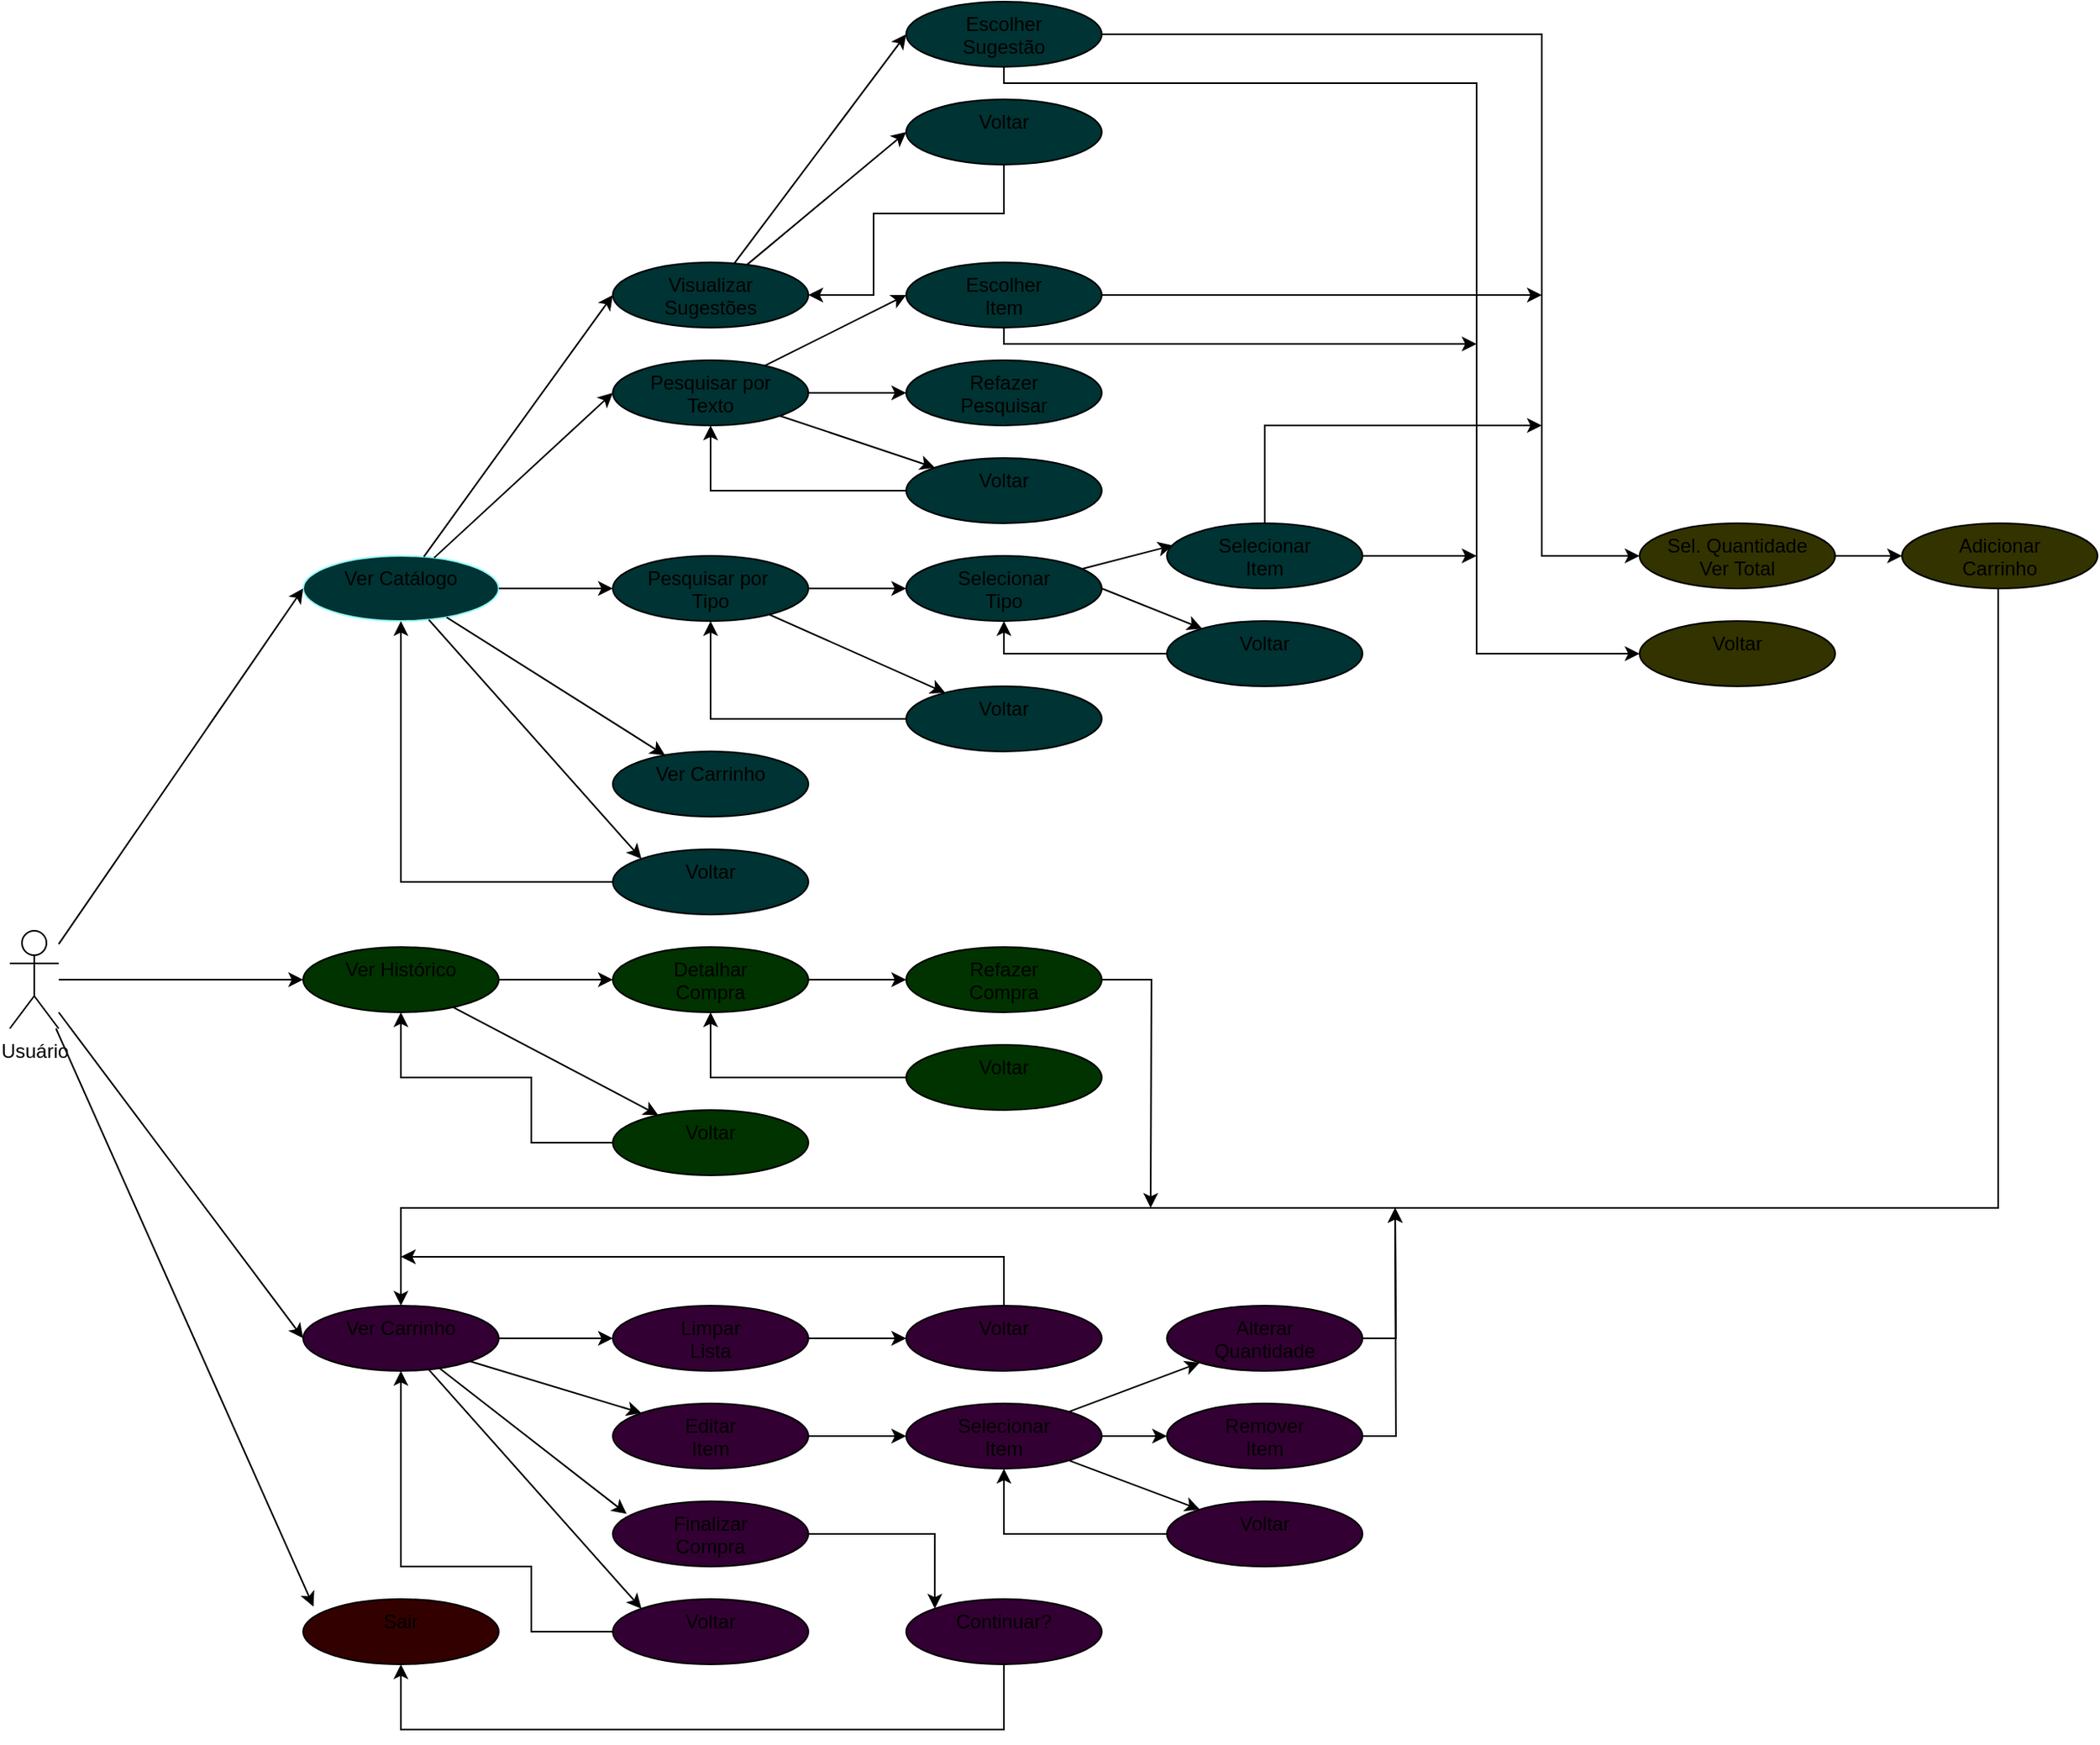 <mxfile version="21.3.5" type="device">
  <diagram name="Página-1" id="J4K7iichQjgb96UlARjg">
    <mxGraphModel dx="1766" dy="773" grid="1" gridSize="10" guides="1" tooltips="1" connect="1" arrows="1" fold="1" page="1" pageScale="1" pageWidth="827" pageHeight="1169" math="0" shadow="0">
      <root>
        <mxCell id="0" />
        <mxCell id="1" parent="0" />
        <mxCell id="LOVSOSI9yWZroj-ZfK8c-1" value="Usuário" style="shape=umlActor;verticalLabelPosition=bottom;verticalAlign=top;html=1;outlineConnect=0;" vertex="1" parent="1">
          <mxGeometry x="40" y="630" width="30" height="60" as="geometry" />
        </mxCell>
        <mxCell id="LOVSOSI9yWZroj-ZfK8c-4" value="Ver Catálogo" style="ellipse;whiteSpace=wrap;html=1;verticalAlign=top;align=center;strokeColor=#99FFFF;fillColor=#003333;" vertex="1" parent="1">
          <mxGeometry x="220" y="400" width="120" height="40" as="geometry" />
        </mxCell>
        <mxCell id="LOVSOSI9yWZroj-ZfK8c-57" value="" style="edgeStyle=orthogonalEdgeStyle;rounded=0;orthogonalLoop=1;jettySize=auto;html=1;fillColor=#003300;" edge="1" parent="1" source="LOVSOSI9yWZroj-ZfK8c-6" target="LOVSOSI9yWZroj-ZfK8c-55">
          <mxGeometry relative="1" as="geometry" />
        </mxCell>
        <mxCell id="LOVSOSI9yWZroj-ZfK8c-6" value="Ver Histórico" style="ellipse;whiteSpace=wrap;html=1;verticalAlign=top;align=center;fillColor=#003300;" vertex="1" parent="1">
          <mxGeometry x="220" y="640" width="120" height="40" as="geometry" />
        </mxCell>
        <mxCell id="LOVSOSI9yWZroj-ZfK8c-7" value="Ver Carrinho" style="ellipse;whiteSpace=wrap;html=1;verticalAlign=top;align=center;fillColor=#330033;" vertex="1" parent="1">
          <mxGeometry x="220" y="860" width="120" height="40" as="geometry" />
        </mxCell>
        <mxCell id="LOVSOSI9yWZroj-ZfK8c-8" value="Sair" style="ellipse;whiteSpace=wrap;html=1;verticalAlign=top;align=center;fillColor=#330000;" vertex="1" parent="1">
          <mxGeometry x="220" y="1040" width="120" height="40" as="geometry" />
        </mxCell>
        <mxCell id="LOVSOSI9yWZroj-ZfK8c-10" value="" style="endArrow=classic;html=1;rounded=0;entryX=0;entryY=0.5;entryDx=0;entryDy=0;" edge="1" parent="1" source="LOVSOSI9yWZroj-ZfK8c-1" target="LOVSOSI9yWZroj-ZfK8c-4">
          <mxGeometry width="50" height="50" relative="1" as="geometry">
            <mxPoint x="370" y="800" as="sourcePoint" />
            <mxPoint x="420" y="750" as="targetPoint" />
          </mxGeometry>
        </mxCell>
        <mxCell id="LOVSOSI9yWZroj-ZfK8c-11" value="" style="endArrow=classic;html=1;rounded=0;entryX=0;entryY=0.5;entryDx=0;entryDy=0;" edge="1" parent="1" source="LOVSOSI9yWZroj-ZfK8c-1" target="LOVSOSI9yWZroj-ZfK8c-6">
          <mxGeometry width="50" height="50" relative="1" as="geometry">
            <mxPoint x="170" y="654" as="sourcePoint" />
            <mxPoint x="230" y="590" as="targetPoint" />
          </mxGeometry>
        </mxCell>
        <mxCell id="LOVSOSI9yWZroj-ZfK8c-12" value="" style="endArrow=classic;html=1;rounded=0;entryX=0;entryY=0.5;entryDx=0;entryDy=0;" edge="1" parent="1" source="LOVSOSI9yWZroj-ZfK8c-1" target="LOVSOSI9yWZroj-ZfK8c-7">
          <mxGeometry width="50" height="50" relative="1" as="geometry">
            <mxPoint x="170" y="666" as="sourcePoint" />
            <mxPoint x="230" y="650" as="targetPoint" />
          </mxGeometry>
        </mxCell>
        <mxCell id="LOVSOSI9yWZroj-ZfK8c-13" value="" style="endArrow=classic;html=1;rounded=0;entryX=0.053;entryY=0.115;entryDx=0;entryDy=0;entryPerimeter=0;" edge="1" parent="1" source="LOVSOSI9yWZroj-ZfK8c-1" target="LOVSOSI9yWZroj-ZfK8c-8">
          <mxGeometry width="50" height="50" relative="1" as="geometry">
            <mxPoint x="170" y="678" as="sourcePoint" />
            <mxPoint x="230" y="710" as="targetPoint" />
          </mxGeometry>
        </mxCell>
        <mxCell id="LOVSOSI9yWZroj-ZfK8c-14" value="Visualizar&lt;br&gt;Sugestões" style="ellipse;whiteSpace=wrap;html=1;verticalAlign=top;align=center;fillColor=#003333;" vertex="1" parent="1">
          <mxGeometry x="410" y="220" width="120" height="40" as="geometry" />
        </mxCell>
        <mxCell id="LOVSOSI9yWZroj-ZfK8c-15" value="Pesquisar por&lt;br&gt;Texto" style="ellipse;whiteSpace=wrap;html=1;verticalAlign=top;align=center;fillColor=#003333;" vertex="1" parent="1">
          <mxGeometry x="410" y="280" width="120" height="40" as="geometry" />
        </mxCell>
        <mxCell id="LOVSOSI9yWZroj-ZfK8c-16" value="Pesquisar por&amp;nbsp;&lt;br&gt;Tipo" style="ellipse;whiteSpace=wrap;html=1;verticalAlign=top;align=center;fillColor=#003333;" vertex="1" parent="1">
          <mxGeometry x="410" y="400" width="120" height="40" as="geometry" />
        </mxCell>
        <mxCell id="LOVSOSI9yWZroj-ZfK8c-17" value="Ver Carrinho" style="ellipse;whiteSpace=wrap;html=1;verticalAlign=top;align=center;fillColor=#003333;" vertex="1" parent="1">
          <mxGeometry x="410" y="520" width="120" height="40" as="geometry" />
        </mxCell>
        <mxCell id="LOVSOSI9yWZroj-ZfK8c-42" style="edgeStyle=orthogonalEdgeStyle;rounded=0;orthogonalLoop=1;jettySize=auto;html=1;entryX=0.5;entryY=1;entryDx=0;entryDy=0;" edge="1" parent="1" source="LOVSOSI9yWZroj-ZfK8c-19" target="LOVSOSI9yWZroj-ZfK8c-4">
          <mxGeometry relative="1" as="geometry">
            <Array as="points">
              <mxPoint x="280" y="600" />
            </Array>
          </mxGeometry>
        </mxCell>
        <mxCell id="LOVSOSI9yWZroj-ZfK8c-19" value="Voltar" style="ellipse;whiteSpace=wrap;html=1;verticalAlign=top;align=center;fillColor=#003333;" vertex="1" parent="1">
          <mxGeometry x="410" y="580" width="120" height="40" as="geometry" />
        </mxCell>
        <mxCell id="LOVSOSI9yWZroj-ZfK8c-66" style="edgeStyle=orthogonalEdgeStyle;rounded=0;orthogonalLoop=1;jettySize=auto;html=1;" edge="1" parent="1" source="LOVSOSI9yWZroj-ZfK8c-20" target="LOVSOSI9yWZroj-ZfK8c-70">
          <mxGeometry relative="1" as="geometry">
            <Array as="points">
              <mxPoint x="980" y="80" />
              <mxPoint x="980" y="400" />
            </Array>
          </mxGeometry>
        </mxCell>
        <mxCell id="LOVSOSI9yWZroj-ZfK8c-74" style="edgeStyle=orthogonalEdgeStyle;rounded=0;orthogonalLoop=1;jettySize=auto;html=1;entryX=0;entryY=0.5;entryDx=0;entryDy=0;" edge="1" parent="1" source="LOVSOSI9yWZroj-ZfK8c-20" target="LOVSOSI9yWZroj-ZfK8c-71">
          <mxGeometry relative="1" as="geometry">
            <Array as="points">
              <mxPoint x="650" y="110" />
              <mxPoint x="940" y="110" />
              <mxPoint x="940" y="460" />
            </Array>
          </mxGeometry>
        </mxCell>
        <mxCell id="LOVSOSI9yWZroj-ZfK8c-20" value="Escolher&lt;br&gt;Sugestão" style="ellipse;whiteSpace=wrap;html=1;verticalAlign=top;align=center;fillColor=#003333;" vertex="1" parent="1">
          <mxGeometry x="590" y="60" width="120" height="40" as="geometry" />
        </mxCell>
        <mxCell id="LOVSOSI9yWZroj-ZfK8c-54" style="edgeStyle=orthogonalEdgeStyle;rounded=0;orthogonalLoop=1;jettySize=auto;html=1;fillColor=#003333;" edge="1" parent="1" source="LOVSOSI9yWZroj-ZfK8c-21" target="LOVSOSI9yWZroj-ZfK8c-14">
          <mxGeometry relative="1" as="geometry">
            <Array as="points">
              <mxPoint x="650" y="190" />
              <mxPoint x="570" y="190" />
              <mxPoint x="570" y="240" />
            </Array>
          </mxGeometry>
        </mxCell>
        <mxCell id="LOVSOSI9yWZroj-ZfK8c-21" value="Voltar" style="ellipse;whiteSpace=wrap;html=1;verticalAlign=top;align=center;fillColor=#003333;" vertex="1" parent="1">
          <mxGeometry x="590" y="120" width="120" height="40" as="geometry" />
        </mxCell>
        <mxCell id="LOVSOSI9yWZroj-ZfK8c-67" style="edgeStyle=orthogonalEdgeStyle;rounded=0;orthogonalLoop=1;jettySize=auto;html=1;" edge="1" parent="1" source="LOVSOSI9yWZroj-ZfK8c-22">
          <mxGeometry relative="1" as="geometry">
            <mxPoint x="980" y="240" as="targetPoint" />
            <Array as="points">
              <mxPoint x="980" y="240" />
            </Array>
          </mxGeometry>
        </mxCell>
        <mxCell id="LOVSOSI9yWZroj-ZfK8c-75" style="edgeStyle=orthogonalEdgeStyle;rounded=0;orthogonalLoop=1;jettySize=auto;html=1;" edge="1" parent="1" source="LOVSOSI9yWZroj-ZfK8c-22">
          <mxGeometry relative="1" as="geometry">
            <mxPoint x="940" y="270" as="targetPoint" />
            <Array as="points">
              <mxPoint x="650" y="270" />
              <mxPoint x="940" y="270" />
            </Array>
          </mxGeometry>
        </mxCell>
        <mxCell id="LOVSOSI9yWZroj-ZfK8c-22" value="Escolher&lt;br&gt;Item" style="ellipse;whiteSpace=wrap;html=1;verticalAlign=top;align=center;fillColor=#003333;" vertex="1" parent="1">
          <mxGeometry x="590" y="220" width="120" height="40" as="geometry" />
        </mxCell>
        <mxCell id="LOVSOSI9yWZroj-ZfK8c-23" value="Refazer&lt;br&gt;Pesquisar" style="ellipse;whiteSpace=wrap;html=1;verticalAlign=top;align=center;fillColor=#003333;" vertex="1" parent="1">
          <mxGeometry x="590" y="280" width="120" height="40" as="geometry" />
        </mxCell>
        <mxCell id="LOVSOSI9yWZroj-ZfK8c-51" style="edgeStyle=orthogonalEdgeStyle;rounded=0;orthogonalLoop=1;jettySize=auto;html=1;fillColor=#003333;" edge="1" parent="1" source="LOVSOSI9yWZroj-ZfK8c-24" target="LOVSOSI9yWZroj-ZfK8c-15">
          <mxGeometry relative="1" as="geometry" />
        </mxCell>
        <mxCell id="LOVSOSI9yWZroj-ZfK8c-24" value="Voltar" style="ellipse;whiteSpace=wrap;html=1;verticalAlign=top;align=center;fillColor=#003333;" vertex="1" parent="1">
          <mxGeometry x="590" y="340" width="120" height="40" as="geometry" />
        </mxCell>
        <mxCell id="LOVSOSI9yWZroj-ZfK8c-25" value="Selecionar&lt;br&gt;Tipo" style="ellipse;whiteSpace=wrap;html=1;verticalAlign=top;align=center;fillColor=#003333;" vertex="1" parent="1">
          <mxGeometry x="590" y="400" width="120" height="40" as="geometry" />
        </mxCell>
        <mxCell id="LOVSOSI9yWZroj-ZfK8c-43" style="edgeStyle=orthogonalEdgeStyle;rounded=0;orthogonalLoop=1;jettySize=auto;html=1;fillColor=#003333;" edge="1" parent="1" source="LOVSOSI9yWZroj-ZfK8c-26" target="LOVSOSI9yWZroj-ZfK8c-16">
          <mxGeometry relative="1" as="geometry">
            <Array as="points">
              <mxPoint x="470" y="500" />
            </Array>
          </mxGeometry>
        </mxCell>
        <mxCell id="LOVSOSI9yWZroj-ZfK8c-26" value="Voltar" style="ellipse;whiteSpace=wrap;html=1;verticalAlign=top;align=center;fillColor=#003333;" vertex="1" parent="1">
          <mxGeometry x="590" y="480" width="120" height="40" as="geometry" />
        </mxCell>
        <mxCell id="LOVSOSI9yWZroj-ZfK8c-68" style="edgeStyle=orthogonalEdgeStyle;rounded=0;orthogonalLoop=1;jettySize=auto;html=1;exitX=0.5;exitY=0;exitDx=0;exitDy=0;" edge="1" parent="1" source="LOVSOSI9yWZroj-ZfK8c-29">
          <mxGeometry relative="1" as="geometry">
            <mxPoint x="980" y="320" as="targetPoint" />
            <Array as="points">
              <mxPoint x="810" y="320" />
              <mxPoint x="980" y="320" />
            </Array>
          </mxGeometry>
        </mxCell>
        <mxCell id="LOVSOSI9yWZroj-ZfK8c-76" style="edgeStyle=orthogonalEdgeStyle;rounded=0;orthogonalLoop=1;jettySize=auto;html=1;" edge="1" parent="1" source="LOVSOSI9yWZroj-ZfK8c-29">
          <mxGeometry relative="1" as="geometry">
            <mxPoint x="940" y="400" as="targetPoint" />
            <Array as="points">
              <mxPoint x="940" y="400" />
            </Array>
          </mxGeometry>
        </mxCell>
        <mxCell id="LOVSOSI9yWZroj-ZfK8c-29" value="Selecionar&lt;br&gt;Item" style="ellipse;whiteSpace=wrap;html=1;verticalAlign=top;align=center;fillColor=#003333;" vertex="1" parent="1">
          <mxGeometry x="750" y="380" width="120" height="40" as="geometry" />
        </mxCell>
        <mxCell id="LOVSOSI9yWZroj-ZfK8c-47" style="edgeStyle=orthogonalEdgeStyle;rounded=0;orthogonalLoop=1;jettySize=auto;html=1;fillColor=#003333;" edge="1" parent="1" source="LOVSOSI9yWZroj-ZfK8c-30" target="LOVSOSI9yWZroj-ZfK8c-25">
          <mxGeometry relative="1" as="geometry">
            <Array as="points">
              <mxPoint x="650" y="460" />
            </Array>
          </mxGeometry>
        </mxCell>
        <mxCell id="LOVSOSI9yWZroj-ZfK8c-30" value="Voltar" style="ellipse;whiteSpace=wrap;html=1;verticalAlign=top;align=center;fillColor=#003333;" vertex="1" parent="1">
          <mxGeometry x="750" y="440" width="120" height="40" as="geometry" />
        </mxCell>
        <mxCell id="LOVSOSI9yWZroj-ZfK8c-31" value="" style="endArrow=classic;html=1;rounded=0;entryX=0;entryY=0.5;entryDx=0;entryDy=0;" edge="1" parent="1" source="LOVSOSI9yWZroj-ZfK8c-4" target="LOVSOSI9yWZroj-ZfK8c-14">
          <mxGeometry width="50" height="50" relative="1" as="geometry">
            <mxPoint x="120" y="641" as="sourcePoint" />
            <mxPoint x="230" y="430" as="targetPoint" />
          </mxGeometry>
        </mxCell>
        <mxCell id="LOVSOSI9yWZroj-ZfK8c-32" value="" style="endArrow=classic;html=1;rounded=0;entryX=0;entryY=0.5;entryDx=0;entryDy=0;" edge="1" parent="1" source="LOVSOSI9yWZroj-ZfK8c-4" target="LOVSOSI9yWZroj-ZfK8c-15">
          <mxGeometry width="50" height="50" relative="1" as="geometry">
            <mxPoint x="304" y="411" as="sourcePoint" />
            <mxPoint x="420" y="250" as="targetPoint" />
          </mxGeometry>
        </mxCell>
        <mxCell id="LOVSOSI9yWZroj-ZfK8c-33" value="" style="endArrow=classic;html=1;rounded=0;entryX=0;entryY=0.5;entryDx=0;entryDy=0;" edge="1" parent="1" source="LOVSOSI9yWZroj-ZfK8c-4" target="LOVSOSI9yWZroj-ZfK8c-16">
          <mxGeometry width="50" height="50" relative="1" as="geometry">
            <mxPoint x="310" y="411" as="sourcePoint" />
            <mxPoint x="420" y="310" as="targetPoint" />
          </mxGeometry>
        </mxCell>
        <mxCell id="LOVSOSI9yWZroj-ZfK8c-34" value="" style="endArrow=classic;html=1;rounded=0;" edge="1" parent="1" source="LOVSOSI9yWZroj-ZfK8c-4" target="LOVSOSI9yWZroj-ZfK8c-17">
          <mxGeometry width="50" height="50" relative="1" as="geometry">
            <mxPoint x="325" y="414" as="sourcePoint" />
            <mxPoint x="420" y="370" as="targetPoint" />
          </mxGeometry>
        </mxCell>
        <mxCell id="LOVSOSI9yWZroj-ZfK8c-35" value="" style="endArrow=classic;html=1;rounded=0;entryX=0;entryY=0;entryDx=0;entryDy=0;" edge="1" parent="1" source="LOVSOSI9yWZroj-ZfK8c-4" target="LOVSOSI9yWZroj-ZfK8c-19">
          <mxGeometry width="50" height="50" relative="1" as="geometry">
            <mxPoint x="350" y="430" as="sourcePoint" />
            <mxPoint x="420" y="430" as="targetPoint" />
          </mxGeometry>
        </mxCell>
        <mxCell id="LOVSOSI9yWZroj-ZfK8c-36" value="" style="endArrow=classic;html=1;rounded=0;entryX=0;entryY=0.5;entryDx=0;entryDy=0;fillColor=#003333;" edge="1" parent="1" source="LOVSOSI9yWZroj-ZfK8c-14" target="LOVSOSI9yWZroj-ZfK8c-20">
          <mxGeometry width="50" height="50" relative="1" as="geometry">
            <mxPoint x="304" y="411" as="sourcePoint" />
            <mxPoint x="420" y="250" as="targetPoint" />
          </mxGeometry>
        </mxCell>
        <mxCell id="LOVSOSI9yWZroj-ZfK8c-37" value="" style="endArrow=classic;html=1;rounded=0;entryX=0;entryY=0.5;entryDx=0;entryDy=0;fillColor=#003333;" edge="1" parent="1" source="LOVSOSI9yWZroj-ZfK8c-14" target="LOVSOSI9yWZroj-ZfK8c-21">
          <mxGeometry width="50" height="50" relative="1" as="geometry">
            <mxPoint x="528" y="238" as="sourcePoint" />
            <mxPoint x="600" y="220" as="targetPoint" />
          </mxGeometry>
        </mxCell>
        <mxCell id="LOVSOSI9yWZroj-ZfK8c-38" value="" style="endArrow=classic;html=1;rounded=0;entryX=0;entryY=0.5;entryDx=0;entryDy=0;fillColor=#003333;" edge="1" parent="1" source="LOVSOSI9yWZroj-ZfK8c-15" target="LOVSOSI9yWZroj-ZfK8c-22">
          <mxGeometry width="50" height="50" relative="1" as="geometry">
            <mxPoint x="513" y="233" as="sourcePoint" />
            <mxPoint x="600" y="190" as="targetPoint" />
          </mxGeometry>
        </mxCell>
        <mxCell id="LOVSOSI9yWZroj-ZfK8c-39" value="" style="endArrow=classic;html=1;rounded=0;fillColor=#003333;" edge="1" parent="1" source="LOVSOSI9yWZroj-ZfK8c-15" target="LOVSOSI9yWZroj-ZfK8c-23">
          <mxGeometry width="50" height="50" relative="1" as="geometry">
            <mxPoint x="513" y="293" as="sourcePoint" />
            <mxPoint x="600" y="250" as="targetPoint" />
          </mxGeometry>
        </mxCell>
        <mxCell id="LOVSOSI9yWZroj-ZfK8c-40" value="" style="endArrow=classic;html=1;rounded=0;entryX=0;entryY=0;entryDx=0;entryDy=0;fillColor=#003333;" edge="1" parent="1" source="LOVSOSI9yWZroj-ZfK8c-15" target="LOVSOSI9yWZroj-ZfK8c-24">
          <mxGeometry width="50" height="50" relative="1" as="geometry">
            <mxPoint x="540" y="310" as="sourcePoint" />
            <mxPoint x="600" y="310" as="targetPoint" />
          </mxGeometry>
        </mxCell>
        <mxCell id="LOVSOSI9yWZroj-ZfK8c-44" value="" style="endArrow=classic;html=1;rounded=0;fillColor=#003333;" edge="1" parent="1" source="LOVSOSI9yWZroj-ZfK8c-16" target="LOVSOSI9yWZroj-ZfK8c-25">
          <mxGeometry width="50" height="50" relative="1" as="geometry">
            <mxPoint x="523" y="324" as="sourcePoint" />
            <mxPoint x="618" y="356" as="targetPoint" />
          </mxGeometry>
        </mxCell>
        <mxCell id="LOVSOSI9yWZroj-ZfK8c-46" value="" style="endArrow=classic;html=1;rounded=0;entryX=0.03;entryY=0.34;entryDx=0;entryDy=0;entryPerimeter=0;fillColor=#003333;" edge="1" parent="1" source="LOVSOSI9yWZroj-ZfK8c-25" target="LOVSOSI9yWZroj-ZfK8c-29">
          <mxGeometry width="50" height="50" relative="1" as="geometry">
            <mxPoint x="523" y="384" as="sourcePoint" />
            <mxPoint x="618" y="416" as="targetPoint" />
          </mxGeometry>
        </mxCell>
        <mxCell id="LOVSOSI9yWZroj-ZfK8c-48" value="" style="endArrow=classic;html=1;rounded=0;fillColor=#003333;" edge="1" parent="1" target="LOVSOSI9yWZroj-ZfK8c-30">
          <mxGeometry width="50" height="50" relative="1" as="geometry">
            <mxPoint x="710" y="420" as="sourcePoint" />
            <mxPoint x="764" y="404" as="targetPoint" />
          </mxGeometry>
        </mxCell>
        <mxCell id="LOVSOSI9yWZroj-ZfK8c-52" value="" style="endArrow=classic;html=1;rounded=0;fillColor=#003333;" edge="1" parent="1" source="LOVSOSI9yWZroj-ZfK8c-16" target="LOVSOSI9yWZroj-ZfK8c-26">
          <mxGeometry width="50" height="50" relative="1" as="geometry">
            <mxPoint x="531" y="441" as="sourcePoint" />
            <mxPoint x="610" y="459" as="targetPoint" />
          </mxGeometry>
        </mxCell>
        <mxCell id="LOVSOSI9yWZroj-ZfK8c-62" style="edgeStyle=orthogonalEdgeStyle;rounded=0;orthogonalLoop=1;jettySize=auto;html=1;fillColor=#003300;" edge="1" parent="1" source="LOVSOSI9yWZroj-ZfK8c-55" target="LOVSOSI9yWZroj-ZfK8c-60">
          <mxGeometry relative="1" as="geometry" />
        </mxCell>
        <mxCell id="LOVSOSI9yWZroj-ZfK8c-55" value="Detalhar&lt;br&gt;Compra" style="ellipse;whiteSpace=wrap;html=1;verticalAlign=top;align=center;fillColor=#003300;" vertex="1" parent="1">
          <mxGeometry x="410" y="640" width="120" height="40" as="geometry" />
        </mxCell>
        <mxCell id="LOVSOSI9yWZroj-ZfK8c-59" style="edgeStyle=orthogonalEdgeStyle;rounded=0;orthogonalLoop=1;jettySize=auto;html=1;fillColor=#003300;" edge="1" parent="1" source="LOVSOSI9yWZroj-ZfK8c-56" target="LOVSOSI9yWZroj-ZfK8c-6">
          <mxGeometry relative="1" as="geometry">
            <Array as="points">
              <mxPoint x="360" y="760" />
              <mxPoint x="360" y="720" />
              <mxPoint x="280" y="720" />
            </Array>
          </mxGeometry>
        </mxCell>
        <mxCell id="LOVSOSI9yWZroj-ZfK8c-56" value="Voltar" style="ellipse;whiteSpace=wrap;html=1;verticalAlign=top;align=center;fillColor=#003300;" vertex="1" parent="1">
          <mxGeometry x="410" y="740" width="120" height="40" as="geometry" />
        </mxCell>
        <mxCell id="LOVSOSI9yWZroj-ZfK8c-58" value="" style="endArrow=classic;html=1;rounded=0;fillColor=#003300;" edge="1" parent="1" source="LOVSOSI9yWZroj-ZfK8c-6" target="LOVSOSI9yWZroj-ZfK8c-56">
          <mxGeometry width="50" height="50" relative="1" as="geometry">
            <mxPoint x="120" y="670" as="sourcePoint" />
            <mxPoint x="230" y="670" as="targetPoint" />
          </mxGeometry>
        </mxCell>
        <mxCell id="LOVSOSI9yWZroj-ZfK8c-103" style="edgeStyle=orthogonalEdgeStyle;rounded=0;orthogonalLoop=1;jettySize=auto;html=1;" edge="1" parent="1" source="LOVSOSI9yWZroj-ZfK8c-60">
          <mxGeometry relative="1" as="geometry">
            <mxPoint x="740" y="800" as="targetPoint" />
          </mxGeometry>
        </mxCell>
        <mxCell id="LOVSOSI9yWZroj-ZfK8c-60" value="Refazer&lt;br&gt;Compra" style="ellipse;whiteSpace=wrap;html=1;verticalAlign=top;align=center;fillColor=#003300;" vertex="1" parent="1">
          <mxGeometry x="590" y="640" width="120" height="40" as="geometry" />
        </mxCell>
        <mxCell id="LOVSOSI9yWZroj-ZfK8c-63" style="edgeStyle=orthogonalEdgeStyle;rounded=0;orthogonalLoop=1;jettySize=auto;html=1;entryX=0.5;entryY=1;entryDx=0;entryDy=0;fillColor=#003300;" edge="1" parent="1" source="LOVSOSI9yWZroj-ZfK8c-61" target="LOVSOSI9yWZroj-ZfK8c-55">
          <mxGeometry relative="1" as="geometry" />
        </mxCell>
        <mxCell id="LOVSOSI9yWZroj-ZfK8c-61" value="Voltar" style="ellipse;whiteSpace=wrap;html=1;verticalAlign=top;align=center;fillColor=#003300;" vertex="1" parent="1">
          <mxGeometry x="590" y="700" width="120" height="40" as="geometry" />
        </mxCell>
        <mxCell id="LOVSOSI9yWZroj-ZfK8c-77" style="edgeStyle=orthogonalEdgeStyle;rounded=0;orthogonalLoop=1;jettySize=auto;html=1;fillColor=#333300;" edge="1" parent="1" source="LOVSOSI9yWZroj-ZfK8c-70" target="LOVSOSI9yWZroj-ZfK8c-72">
          <mxGeometry relative="1" as="geometry" />
        </mxCell>
        <mxCell id="LOVSOSI9yWZroj-ZfK8c-70" value="Sel. Quantidade&lt;br&gt;Ver Total" style="ellipse;whiteSpace=wrap;html=1;verticalAlign=top;align=center;fillColor=#333300;" vertex="1" parent="1">
          <mxGeometry x="1040" y="380" width="120" height="40" as="geometry" />
        </mxCell>
        <mxCell id="LOVSOSI9yWZroj-ZfK8c-71" value="Voltar" style="ellipse;whiteSpace=wrap;html=1;verticalAlign=top;align=center;fillColor=#333300;" vertex="1" parent="1">
          <mxGeometry x="1040" y="440" width="120" height="40" as="geometry" />
        </mxCell>
        <mxCell id="LOVSOSI9yWZroj-ZfK8c-73" style="edgeStyle=orthogonalEdgeStyle;rounded=0;orthogonalLoop=1;jettySize=auto;html=1;entryX=0.5;entryY=0;entryDx=0;entryDy=0;" edge="1" parent="1" source="LOVSOSI9yWZroj-ZfK8c-72" target="LOVSOSI9yWZroj-ZfK8c-7">
          <mxGeometry relative="1" as="geometry">
            <Array as="points">
              <mxPoint x="1260" y="800" />
              <mxPoint x="280" y="800" />
            </Array>
          </mxGeometry>
        </mxCell>
        <mxCell id="LOVSOSI9yWZroj-ZfK8c-72" value="Adicionar&lt;br&gt;Carrinho" style="ellipse;whiteSpace=wrap;html=1;verticalAlign=top;align=center;fillColor=#333300;" vertex="1" parent="1">
          <mxGeometry x="1201" y="380" width="120" height="40" as="geometry" />
        </mxCell>
        <mxCell id="LOVSOSI9yWZroj-ZfK8c-78" value="Limpar&lt;br&gt;Lista" style="ellipse;whiteSpace=wrap;html=1;verticalAlign=top;align=center;fillColor=#330033;" vertex="1" parent="1">
          <mxGeometry x="410" y="860" width="120" height="40" as="geometry" />
        </mxCell>
        <mxCell id="LOVSOSI9yWZroj-ZfK8c-107" style="edgeStyle=orthogonalEdgeStyle;rounded=0;orthogonalLoop=1;jettySize=auto;html=1;entryX=0;entryY=0;entryDx=0;entryDy=0;" edge="1" parent="1" source="LOVSOSI9yWZroj-ZfK8c-79" target="LOVSOSI9yWZroj-ZfK8c-105">
          <mxGeometry relative="1" as="geometry" />
        </mxCell>
        <mxCell id="LOVSOSI9yWZroj-ZfK8c-79" value="Finalizar&lt;br&gt;Compra" style="ellipse;whiteSpace=wrap;html=1;verticalAlign=top;align=center;fillColor=#330033;" vertex="1" parent="1">
          <mxGeometry x="410" y="980" width="120" height="40" as="geometry" />
        </mxCell>
        <mxCell id="LOVSOSI9yWZroj-ZfK8c-93" style="edgeStyle=orthogonalEdgeStyle;rounded=0;orthogonalLoop=1;jettySize=auto;html=1;" edge="1" parent="1" source="LOVSOSI9yWZroj-ZfK8c-80" target="LOVSOSI9yWZroj-ZfK8c-92">
          <mxGeometry relative="1" as="geometry" />
        </mxCell>
        <mxCell id="LOVSOSI9yWZroj-ZfK8c-80" value="Editar&lt;br&gt;Item" style="ellipse;whiteSpace=wrap;html=1;verticalAlign=top;align=center;fillColor=#330033;" vertex="1" parent="1">
          <mxGeometry x="410" y="920" width="120" height="40" as="geometry" />
        </mxCell>
        <mxCell id="LOVSOSI9yWZroj-ZfK8c-82" style="edgeStyle=orthogonalEdgeStyle;rounded=0;orthogonalLoop=1;jettySize=auto;html=1;entryX=0.5;entryY=1;entryDx=0;entryDy=0;" edge="1" parent="1" source="LOVSOSI9yWZroj-ZfK8c-81" target="LOVSOSI9yWZroj-ZfK8c-7">
          <mxGeometry relative="1" as="geometry">
            <Array as="points">
              <mxPoint x="360" y="1060" />
              <mxPoint x="360" y="1020" />
              <mxPoint x="280" y="1020" />
            </Array>
          </mxGeometry>
        </mxCell>
        <mxCell id="LOVSOSI9yWZroj-ZfK8c-81" value="Voltar" style="ellipse;whiteSpace=wrap;html=1;verticalAlign=top;align=center;fillColor=#330033;" vertex="1" parent="1">
          <mxGeometry x="410" y="1040" width="120" height="40" as="geometry" />
        </mxCell>
        <mxCell id="LOVSOSI9yWZroj-ZfK8c-83" value="" style="endArrow=classic;html=1;rounded=0;fillColor=#003300;entryX=0;entryY=0;entryDx=0;entryDy=0;" edge="1" parent="1" source="LOVSOSI9yWZroj-ZfK8c-7" target="LOVSOSI9yWZroj-ZfK8c-81">
          <mxGeometry width="50" height="50" relative="1" as="geometry">
            <mxPoint x="322" y="687" as="sourcePoint" />
            <mxPoint x="448" y="753" as="targetPoint" />
          </mxGeometry>
        </mxCell>
        <mxCell id="LOVSOSI9yWZroj-ZfK8c-85" value="" style="endArrow=classic;html=1;rounded=0;fillColor=#003300;entryX=0.071;entryY=0.193;entryDx=0;entryDy=0;entryPerimeter=0;" edge="1" parent="1" source="LOVSOSI9yWZroj-ZfK8c-7" target="LOVSOSI9yWZroj-ZfK8c-79">
          <mxGeometry width="50" height="50" relative="1" as="geometry">
            <mxPoint x="307" y="909" as="sourcePoint" />
            <mxPoint x="438" y="1056" as="targetPoint" />
          </mxGeometry>
        </mxCell>
        <mxCell id="LOVSOSI9yWZroj-ZfK8c-86" value="" style="endArrow=classic;html=1;rounded=0;fillColor=#003300;entryX=0;entryY=0;entryDx=0;entryDy=0;exitX=1;exitY=1;exitDx=0;exitDy=0;" edge="1" parent="1" source="LOVSOSI9yWZroj-ZfK8c-7" target="LOVSOSI9yWZroj-ZfK8c-80">
          <mxGeometry width="50" height="50" relative="1" as="geometry">
            <mxPoint x="330" y="880" as="sourcePoint" />
            <mxPoint x="448" y="1066" as="targetPoint" />
          </mxGeometry>
        </mxCell>
        <mxCell id="LOVSOSI9yWZroj-ZfK8c-87" value="" style="endArrow=classic;html=1;rounded=0;fillColor=#003300;entryX=0;entryY=0.5;entryDx=0;entryDy=0;exitX=1;exitY=0.5;exitDx=0;exitDy=0;" edge="1" parent="1" source="LOVSOSI9yWZroj-ZfK8c-7" target="LOVSOSI9yWZroj-ZfK8c-78">
          <mxGeometry width="50" height="50" relative="1" as="geometry">
            <mxPoint x="327" y="929" as="sourcePoint" />
            <mxPoint x="458" y="1076" as="targetPoint" />
          </mxGeometry>
        </mxCell>
        <mxCell id="LOVSOSI9yWZroj-ZfK8c-91" style="edgeStyle=orthogonalEdgeStyle;rounded=0;orthogonalLoop=1;jettySize=auto;html=1;" edge="1" parent="1" source="LOVSOSI9yWZroj-ZfK8c-88">
          <mxGeometry relative="1" as="geometry">
            <mxPoint x="280" y="830" as="targetPoint" />
            <Array as="points">
              <mxPoint x="650" y="830" />
              <mxPoint x="280" y="830" />
            </Array>
          </mxGeometry>
        </mxCell>
        <mxCell id="LOVSOSI9yWZroj-ZfK8c-88" value="Voltar" style="ellipse;whiteSpace=wrap;html=1;verticalAlign=top;align=center;fillColor=#330033;" vertex="1" parent="1">
          <mxGeometry x="590" y="860" width="120" height="40" as="geometry" />
        </mxCell>
        <mxCell id="LOVSOSI9yWZroj-ZfK8c-90" value="" style="endArrow=classic;html=1;rounded=0;fillColor=#003300;" edge="1" parent="1" source="LOVSOSI9yWZroj-ZfK8c-78" target="LOVSOSI9yWZroj-ZfK8c-88">
          <mxGeometry width="50" height="50" relative="1" as="geometry">
            <mxPoint x="350" y="890" as="sourcePoint" />
            <mxPoint x="420" y="890" as="targetPoint" />
          </mxGeometry>
        </mxCell>
        <mxCell id="LOVSOSI9yWZroj-ZfK8c-92" value="Selecionar&lt;br&gt;Item" style="ellipse;whiteSpace=wrap;html=1;verticalAlign=top;align=center;fillColor=#330033;" vertex="1" parent="1">
          <mxGeometry x="590" y="920" width="120" height="40" as="geometry" />
        </mxCell>
        <mxCell id="LOVSOSI9yWZroj-ZfK8c-102" style="edgeStyle=orthogonalEdgeStyle;rounded=0;orthogonalLoop=1;jettySize=auto;html=1;" edge="1" parent="1" source="LOVSOSI9yWZroj-ZfK8c-94">
          <mxGeometry relative="1" as="geometry">
            <mxPoint x="890" y="800" as="targetPoint" />
          </mxGeometry>
        </mxCell>
        <mxCell id="LOVSOSI9yWZroj-ZfK8c-94" value="Remover&lt;br&gt;Item" style="ellipse;whiteSpace=wrap;html=1;verticalAlign=top;align=center;fillColor=#330033;" vertex="1" parent="1">
          <mxGeometry x="750" y="920" width="120" height="40" as="geometry" />
        </mxCell>
        <mxCell id="LOVSOSI9yWZroj-ZfK8c-101" style="edgeStyle=orthogonalEdgeStyle;rounded=0;orthogonalLoop=1;jettySize=auto;html=1;" edge="1" parent="1" source="LOVSOSI9yWZroj-ZfK8c-95">
          <mxGeometry relative="1" as="geometry">
            <mxPoint x="890" y="800" as="targetPoint" />
          </mxGeometry>
        </mxCell>
        <mxCell id="LOVSOSI9yWZroj-ZfK8c-95" value="Alterar&lt;br&gt;Quantidade" style="ellipse;whiteSpace=wrap;html=1;verticalAlign=top;align=center;fillColor=#330033;" vertex="1" parent="1">
          <mxGeometry x="750" y="860" width="120" height="40" as="geometry" />
        </mxCell>
        <mxCell id="LOVSOSI9yWZroj-ZfK8c-104" style="edgeStyle=orthogonalEdgeStyle;rounded=0;orthogonalLoop=1;jettySize=auto;html=1;" edge="1" parent="1" source="LOVSOSI9yWZroj-ZfK8c-96" target="LOVSOSI9yWZroj-ZfK8c-92">
          <mxGeometry relative="1" as="geometry" />
        </mxCell>
        <mxCell id="LOVSOSI9yWZroj-ZfK8c-96" value="Voltar" style="ellipse;whiteSpace=wrap;html=1;verticalAlign=top;align=center;fillColor=#330033;" vertex="1" parent="1">
          <mxGeometry x="750" y="980" width="120" height="40" as="geometry" />
        </mxCell>
        <mxCell id="LOVSOSI9yWZroj-ZfK8c-98" value="" style="endArrow=classic;html=1;rounded=0;fillColor=#003300;" edge="1" parent="1" source="LOVSOSI9yWZroj-ZfK8c-92" target="LOVSOSI9yWZroj-ZfK8c-95">
          <mxGeometry width="50" height="50" relative="1" as="geometry">
            <mxPoint x="332" y="904" as="sourcePoint" />
            <mxPoint x="438" y="936" as="targetPoint" />
          </mxGeometry>
        </mxCell>
        <mxCell id="LOVSOSI9yWZroj-ZfK8c-99" value="" style="endArrow=classic;html=1;rounded=0;fillColor=#003300;" edge="1" parent="1" source="LOVSOSI9yWZroj-ZfK8c-92" target="LOVSOSI9yWZroj-ZfK8c-94">
          <mxGeometry width="50" height="50" relative="1" as="geometry">
            <mxPoint x="700" y="935" as="sourcePoint" />
            <mxPoint x="780" y="905" as="targetPoint" />
          </mxGeometry>
        </mxCell>
        <mxCell id="LOVSOSI9yWZroj-ZfK8c-100" value="" style="endArrow=classic;html=1;rounded=0;fillColor=#003300;" edge="1" parent="1" source="LOVSOSI9yWZroj-ZfK8c-92" target="LOVSOSI9yWZroj-ZfK8c-96">
          <mxGeometry width="50" height="50" relative="1" as="geometry">
            <mxPoint x="720" y="950" as="sourcePoint" />
            <mxPoint x="760" y="950" as="targetPoint" />
          </mxGeometry>
        </mxCell>
        <mxCell id="LOVSOSI9yWZroj-ZfK8c-108" style="edgeStyle=orthogonalEdgeStyle;rounded=0;orthogonalLoop=1;jettySize=auto;html=1;entryX=0.5;entryY=1;entryDx=0;entryDy=0;" edge="1" parent="1" source="LOVSOSI9yWZroj-ZfK8c-105" target="LOVSOSI9yWZroj-ZfK8c-8">
          <mxGeometry relative="1" as="geometry">
            <Array as="points">
              <mxPoint x="650" y="1120" />
              <mxPoint x="280" y="1120" />
            </Array>
          </mxGeometry>
        </mxCell>
        <mxCell id="LOVSOSI9yWZroj-ZfK8c-105" value="Continuar?" style="ellipse;whiteSpace=wrap;html=1;verticalAlign=top;align=center;fillColor=#330033;" vertex="1" parent="1">
          <mxGeometry x="590" y="1040" width="120" height="40" as="geometry" />
        </mxCell>
      </root>
    </mxGraphModel>
  </diagram>
</mxfile>
